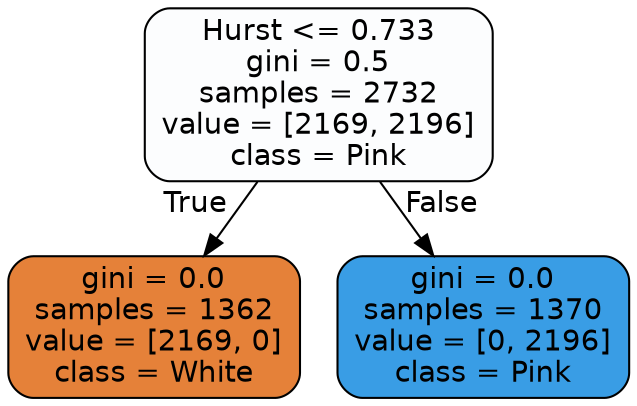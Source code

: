 digraph Tree {
node [shape=box, style="filled, rounded", color="black", fontname=helvetica] ;
edge [fontname=helvetica] ;
0 [label="Hurst <= 0.733\ngini = 0.5\nsamples = 2732\nvalue = [2169, 2196]\nclass = Pink", fillcolor="#399de503"] ;
1 [label="gini = 0.0\nsamples = 1362\nvalue = [2169, 0]\nclass = White", fillcolor="#e58139ff"] ;
0 -> 1 [labeldistance=2.5, labelangle=45, headlabel="True"] ;
2 [label="gini = 0.0\nsamples = 1370\nvalue = [0, 2196]\nclass = Pink", fillcolor="#399de5ff"] ;
0 -> 2 [labeldistance=2.5, labelangle=-45, headlabel="False"] ;
}